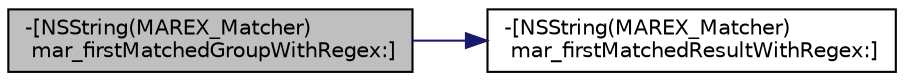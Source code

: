 digraph "-[NSString(MAREX_Matcher) mar_firstMatchedGroupWithRegex:]"
{
  edge [fontname="Helvetica",fontsize="10",labelfontname="Helvetica",labelfontsize="10"];
  node [fontname="Helvetica",fontsize="10",shape=record];
  rankdir="LR";
  Node0 [label="-[NSString(MAREX_Matcher)\l mar_firstMatchedGroupWithRegex:]",height=0.2,width=0.4,color="black", fillcolor="grey75", style="filled", fontcolor="black"];
  Node0 -> Node1 [color="midnightblue",fontsize="10",style="solid",fontname="Helvetica"];
  Node1 [label="-[NSString(MAREX_Matcher)\l mar_firstMatchedResultWithRegex:]",height=0.2,width=0.4,color="black", fillcolor="white", style="filled",URL="$category_n_s_string_07_m_a_r_e_x___matcher_08.html#a6b887e98ff8183f99ddeebfb23689792"];
}
